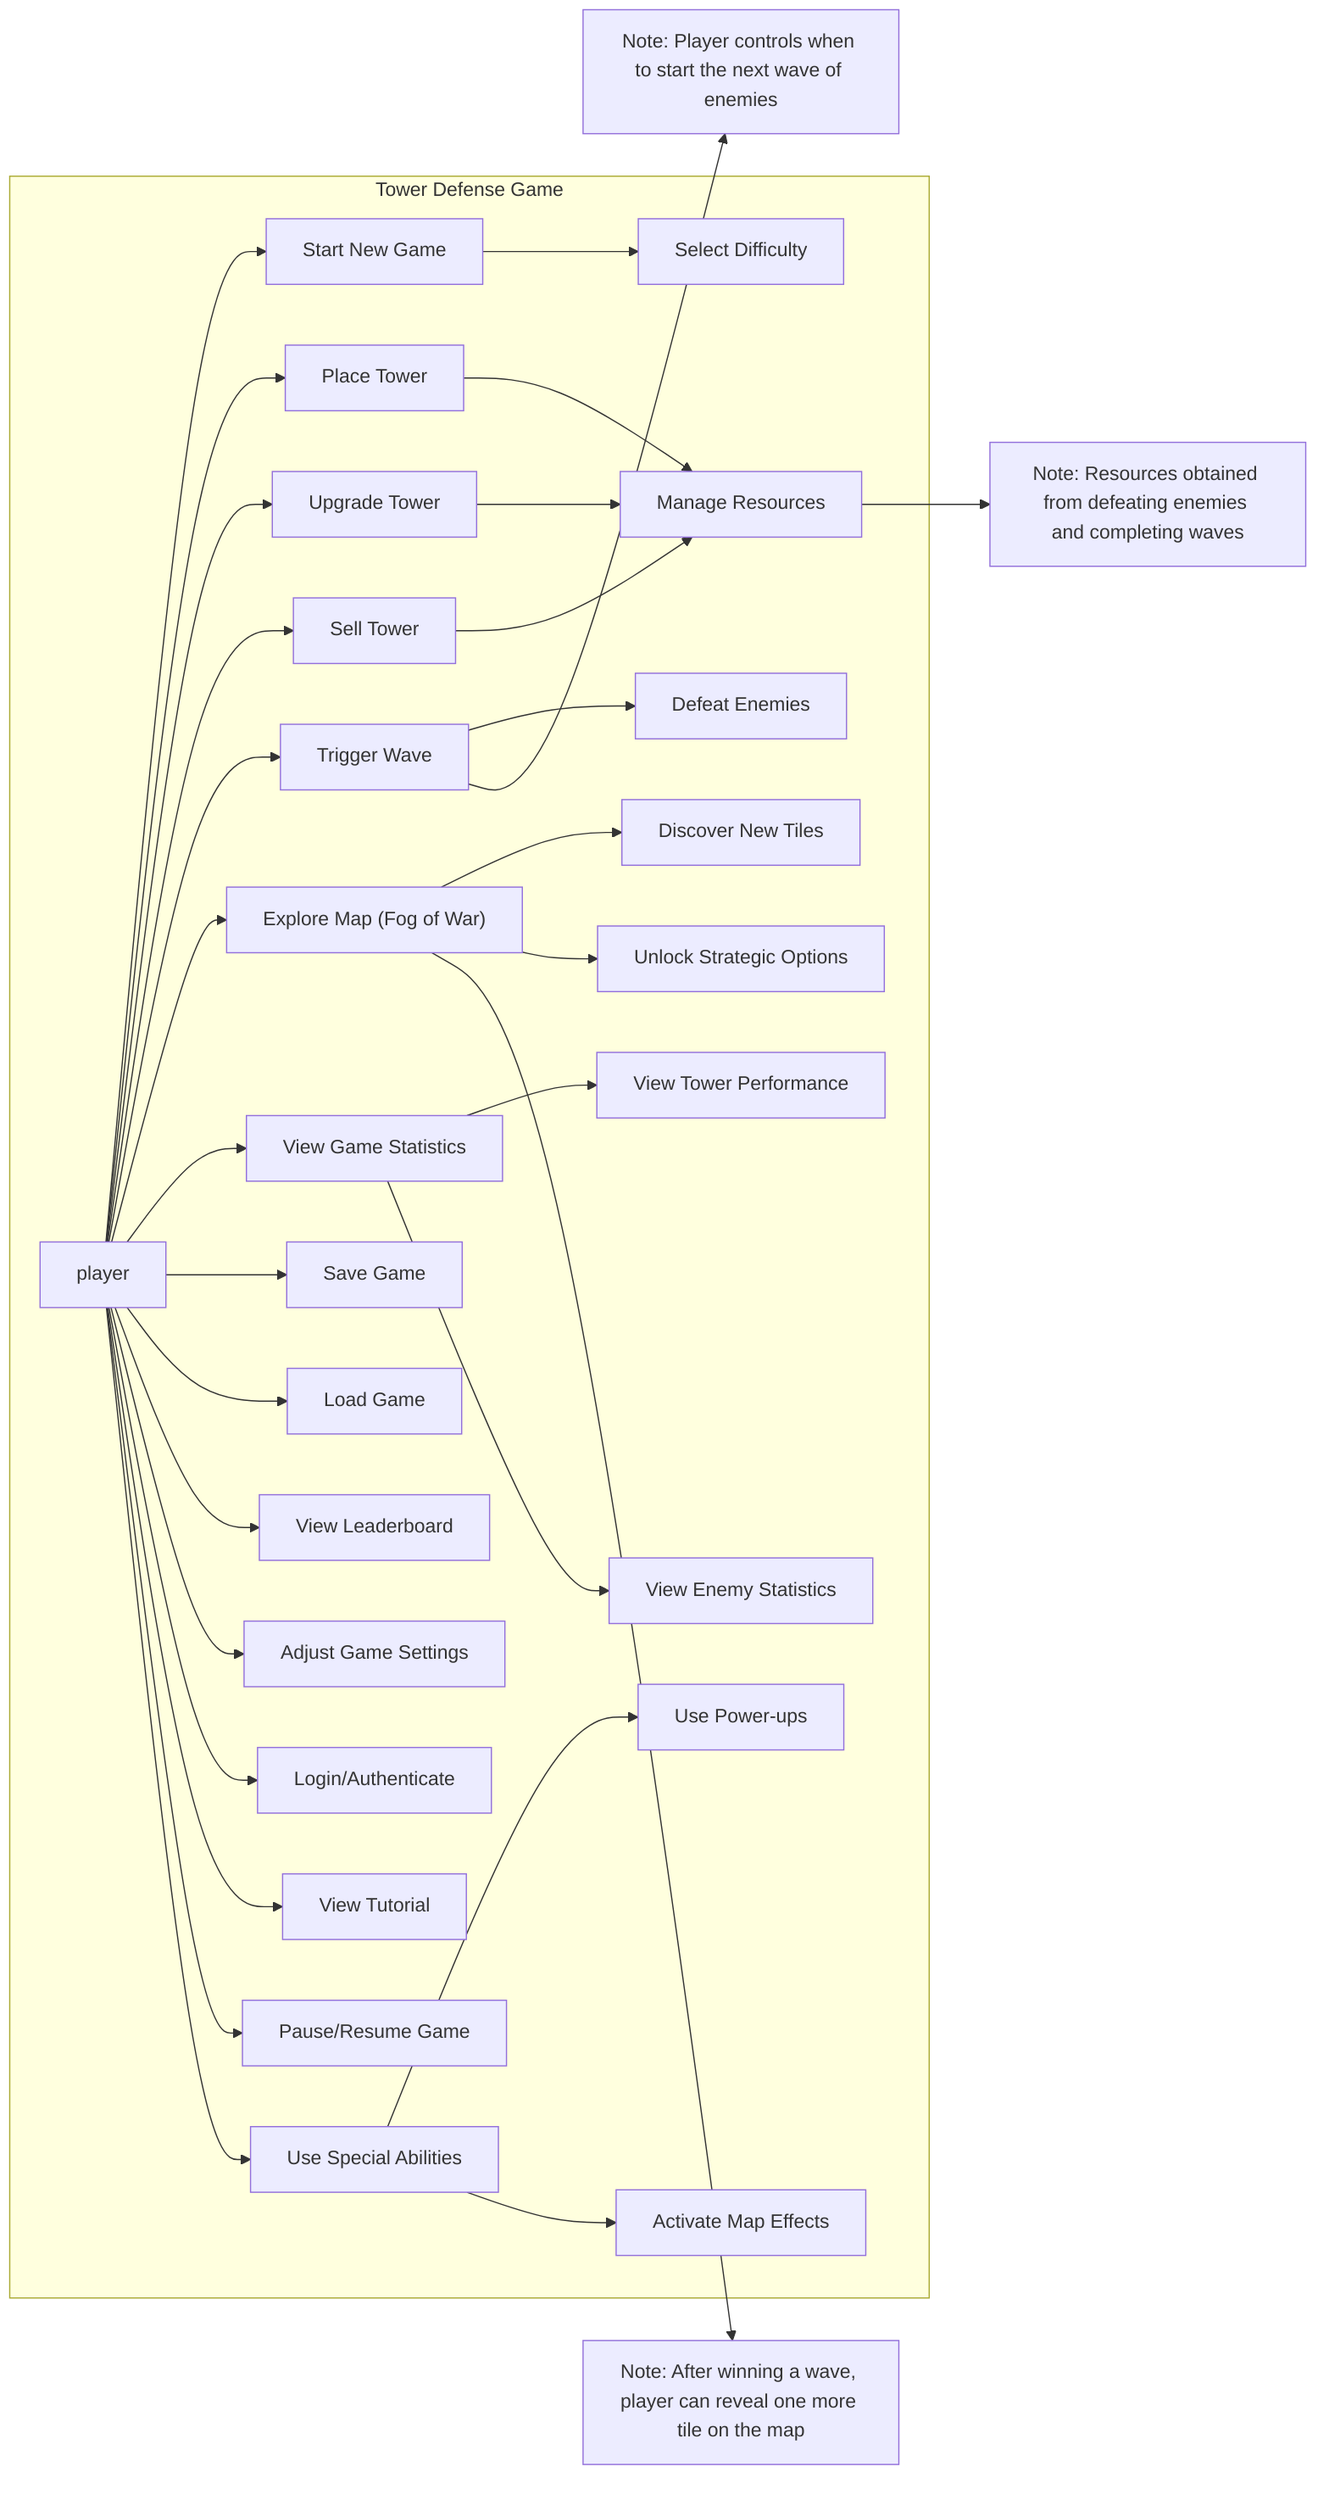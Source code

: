 flowchart LR
    subgraph "Tower Defense Game"
        UC1["Start New Game"]
        UC2["Select Difficulty"]
        UC3["Place Tower"]
        UC4["Upgrade Tower"]
        UC5["Sell Tower"]
        UC6["Trigger Wave"]
        UC7["Manage Resources"]
        UC8["Explore Map (Fog of War)"]
        UC9["View Game Statistics"]
        UC10["Save Game"]
        UC11["Load Game"]
        UC12["View Leaderboard"]
        UC13["Adjust Game Settings"]
        UC14["Login/Authenticate"]
        UC15["View Tutorial"]
        UC16["Pause/Resume Game"]
        UC17["Use Special Abilities"]


    player --> UC1
    player --> UC3
    player --> UC4
    player --> UC5
    player --> UC6
    player --> UC8
    player --> UC9
    player --> UC10
    player --> UC11
    player --> UC12
    player --> UC13
    player --> UC14
    player --> UC15
    player --> UC16
    player --> UC17

    UC1 --> UC2
    UC3 --> UC7
    UC4 --> UC7
    UC5 --> UC7
    UC6 --> UE1["Defeat Enemies"]
    UC8 --> UT1["Discover New Tiles"]
    UC8 --> US1["Unlock Strategic Options"]
    UC9 --> UV1["View Tower Performance"]
    UC9 --> UW1["View Enemy Statistics"]
    UC17 --> UP1["Use Power-ups"]
    UC17 --> UM1["Activate Map Effects"]
   end
    %% Notes for explanation
    classDef actor fill:#f9f,stroke:#333,stroke-width:2px;
    classDef normal fill:#bbf,stroke:#333,stroke-width:1px;
    classDef important fill:#bbf,stroke:#f66,stroke-width:2px,color:#fff,stroke-dasharray: 5 5;

    UC6 --> UENote["Note: Player controls when to start the next wave of enemies"]
    UC7 --> URNote["Note: Resources obtained from defeating enemies and completing waves"]
    UC8 --> UMapNote["Note: After winning a wave, player can reveal one more tile on the map"]